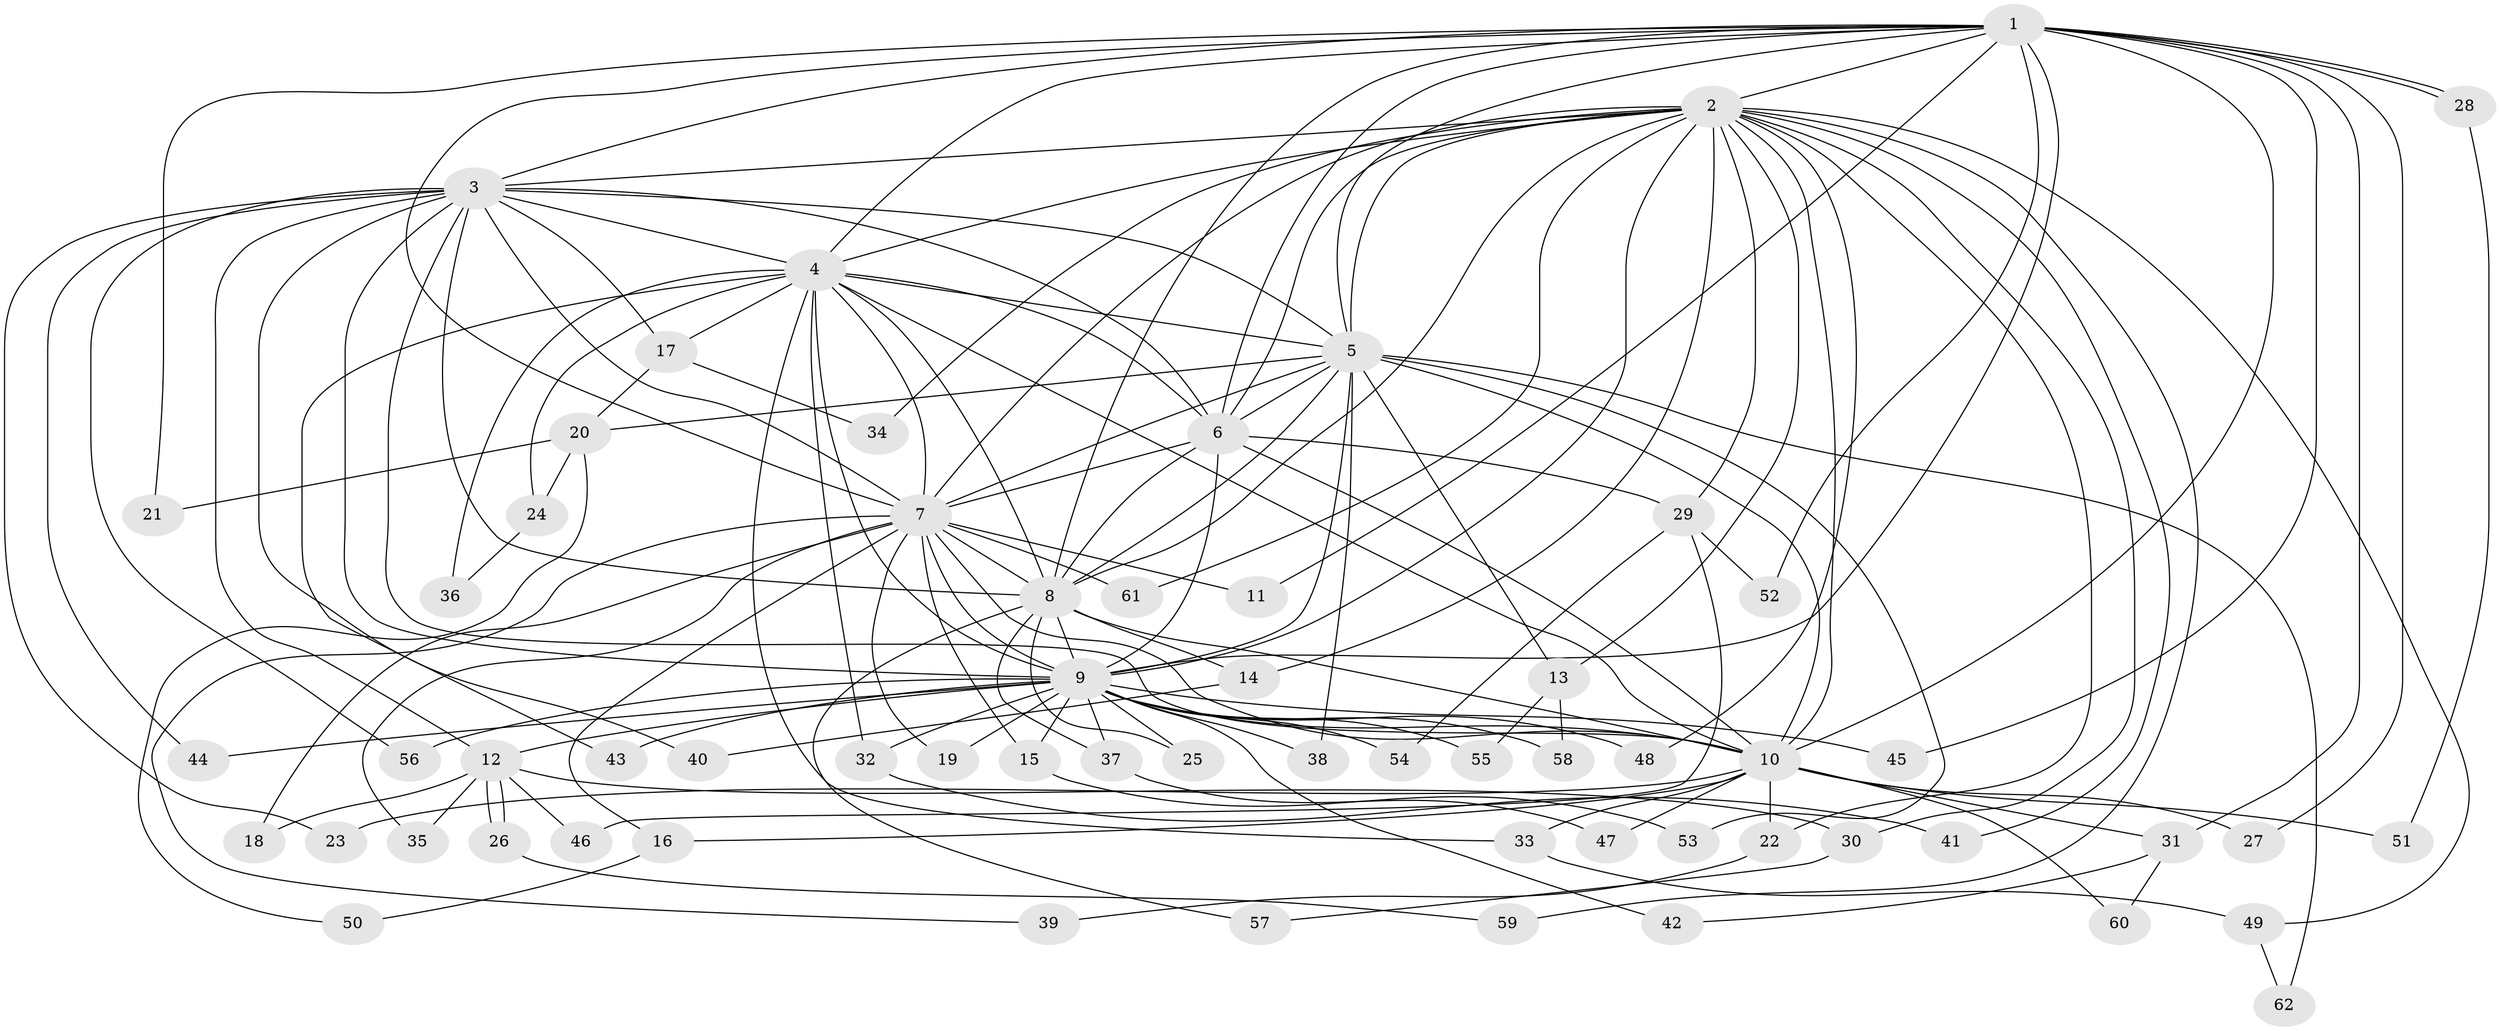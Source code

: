 // coarse degree distribution, {13: 0.10526315789473684, 9: 0.15789473684210525, 8: 0.05263157894736842, 10: 0.10526315789473684, 4: 0.10526315789473684, 11: 0.05263157894736842, 6: 0.05263157894736842, 5: 0.10526315789473684, 2: 0.15789473684210525, 3: 0.10526315789473684}
// Generated by graph-tools (version 1.1) at 2025/50/03/04/25 22:50:02]
// undirected, 62 vertices, 149 edges
graph export_dot {
  node [color=gray90,style=filled];
  1;
  2;
  3;
  4;
  5;
  6;
  7;
  8;
  9;
  10;
  11;
  12;
  13;
  14;
  15;
  16;
  17;
  18;
  19;
  20;
  21;
  22;
  23;
  24;
  25;
  26;
  27;
  28;
  29;
  30;
  31;
  32;
  33;
  34;
  35;
  36;
  37;
  38;
  39;
  40;
  41;
  42;
  43;
  44;
  45;
  46;
  47;
  48;
  49;
  50;
  51;
  52;
  53;
  54;
  55;
  56;
  57;
  58;
  59;
  60;
  61;
  62;
  1 -- 2;
  1 -- 3;
  1 -- 4;
  1 -- 5;
  1 -- 6;
  1 -- 7;
  1 -- 8;
  1 -- 9;
  1 -- 10;
  1 -- 11;
  1 -- 21;
  1 -- 27;
  1 -- 28;
  1 -- 28;
  1 -- 31;
  1 -- 45;
  1 -- 52;
  2 -- 3;
  2 -- 4;
  2 -- 5;
  2 -- 6;
  2 -- 7;
  2 -- 8;
  2 -- 9;
  2 -- 10;
  2 -- 13;
  2 -- 14;
  2 -- 22;
  2 -- 29;
  2 -- 30;
  2 -- 34;
  2 -- 41;
  2 -- 48;
  2 -- 49;
  2 -- 59;
  2 -- 61;
  3 -- 4;
  3 -- 5;
  3 -- 6;
  3 -- 7;
  3 -- 8;
  3 -- 9;
  3 -- 10;
  3 -- 12;
  3 -- 17;
  3 -- 23;
  3 -- 40;
  3 -- 44;
  3 -- 56;
  4 -- 5;
  4 -- 6;
  4 -- 7;
  4 -- 8;
  4 -- 9;
  4 -- 10;
  4 -- 17;
  4 -- 24;
  4 -- 32;
  4 -- 33;
  4 -- 36;
  4 -- 43;
  5 -- 6;
  5 -- 7;
  5 -- 8;
  5 -- 9;
  5 -- 10;
  5 -- 13;
  5 -- 20;
  5 -- 38;
  5 -- 53;
  5 -- 62;
  6 -- 7;
  6 -- 8;
  6 -- 9;
  6 -- 10;
  6 -- 29;
  7 -- 8;
  7 -- 9;
  7 -- 10;
  7 -- 11;
  7 -- 15;
  7 -- 16;
  7 -- 18;
  7 -- 19;
  7 -- 35;
  7 -- 39;
  7 -- 61;
  8 -- 9;
  8 -- 10;
  8 -- 14;
  8 -- 25;
  8 -- 37;
  8 -- 57;
  9 -- 10;
  9 -- 12;
  9 -- 15;
  9 -- 19;
  9 -- 25;
  9 -- 32;
  9 -- 37;
  9 -- 38;
  9 -- 42;
  9 -- 43;
  9 -- 44;
  9 -- 45;
  9 -- 48;
  9 -- 54;
  9 -- 55;
  9 -- 56;
  9 -- 58;
  10 -- 16;
  10 -- 22;
  10 -- 23;
  10 -- 27;
  10 -- 31;
  10 -- 33;
  10 -- 47;
  10 -- 51;
  10 -- 60;
  12 -- 18;
  12 -- 26;
  12 -- 26;
  12 -- 30;
  12 -- 35;
  12 -- 46;
  13 -- 55;
  13 -- 58;
  14 -- 40;
  15 -- 53;
  16 -- 50;
  17 -- 20;
  17 -- 34;
  20 -- 21;
  20 -- 24;
  20 -- 50;
  22 -- 39;
  24 -- 36;
  26 -- 59;
  28 -- 51;
  29 -- 46;
  29 -- 52;
  29 -- 54;
  30 -- 57;
  31 -- 42;
  31 -- 60;
  32 -- 41;
  33 -- 49;
  37 -- 47;
  49 -- 62;
}
